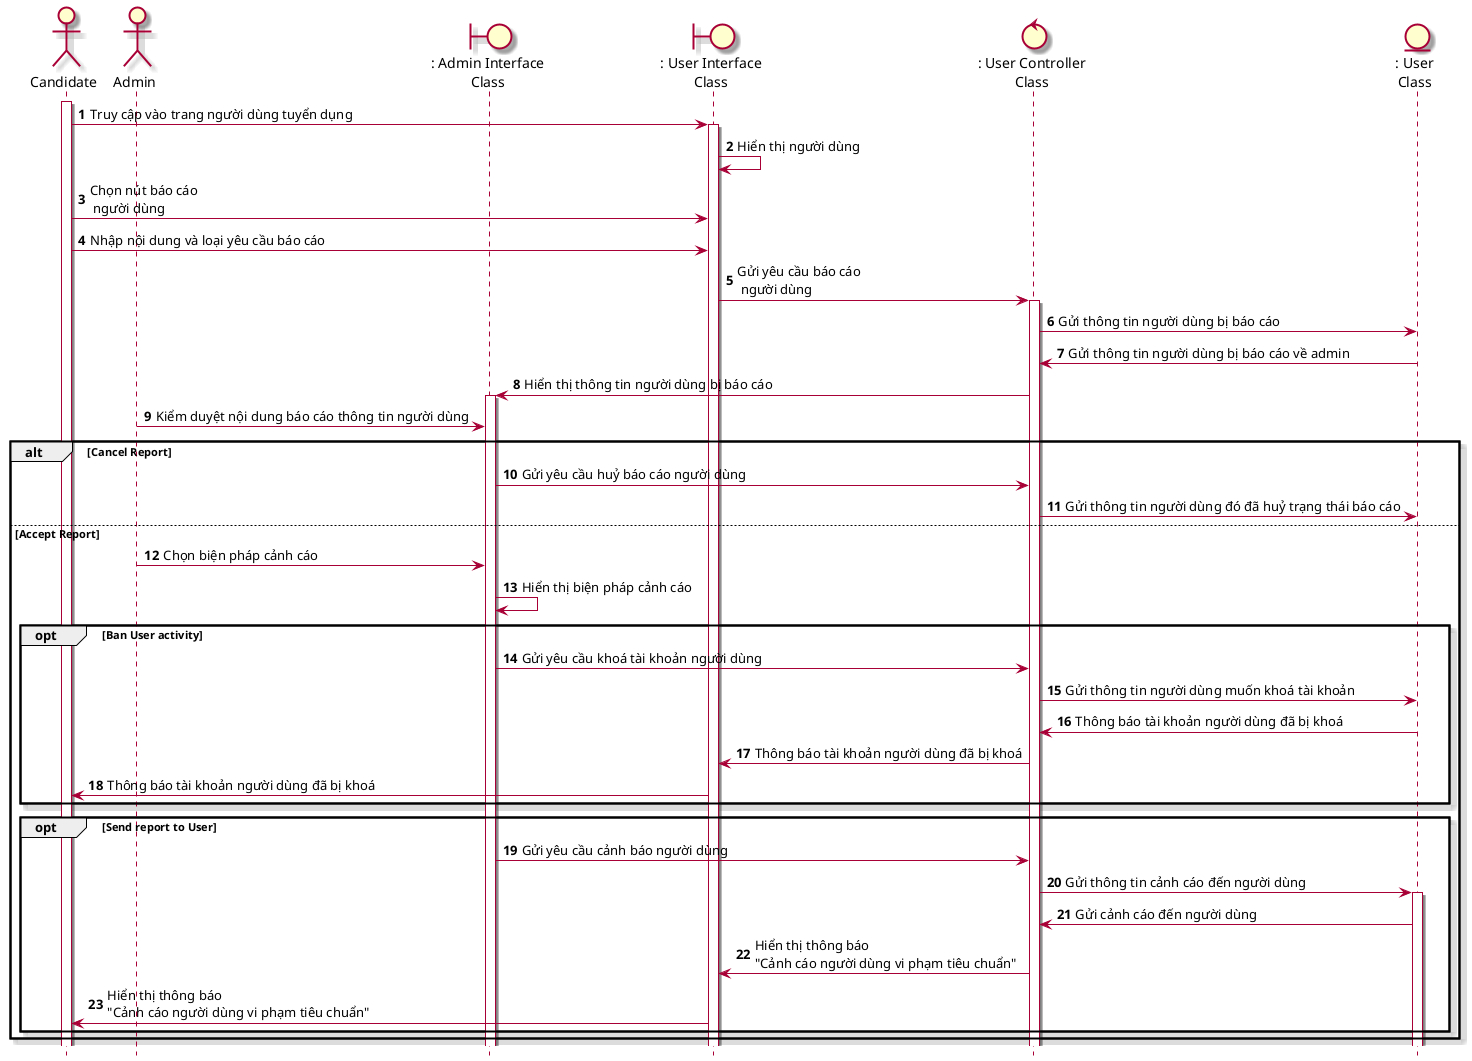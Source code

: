 @startuml SeqBaoCaoBaiDang
hide footbox
skin rose 
actor candidate as "Candidate"
actor admin as "Admin"
boundary adminInterface as ": Admin Interface\nClass"
boundary userInterface as ": User Interface\nClass"
control userController as ": User Controller\nClass"
entity User as ": User\nClass"
candidate++
autonumber
candidate-> userInterface++: Truy cập vào trang người dùng tuyển dụng
userInterface-> userInterface: Hiển thị người dùng
candidate-> userInterface: Chọn nút báo cáo\n người dùng
candidate-> userInterface: Nhập nội dung và loại yêu cầu báo cáo
userInterface-> userController++: Gửi yêu cầu báo cáo\n người dùng
userController -> User: Gửi thông tin người dùng bị báo cáo
User -> userController: Gửi thông tin người dùng bị báo cáo về admin
userController-> adminInterface++: Hiển thị thông tin người dùng bị báo cáo
admin -> adminInterface: Kiểm duyệt nội dung báo cáo thông tin người dùng
alt Cancel Report
adminInterface -> userController: Gửi yêu cầu huỷ báo cáo người dùng
userController -> User: Gửi thông tin người dùng đó đã huỷ trạng thái báo cáo
else Accept Report
admin -> adminInterface: Chọn biện pháp cảnh cáo 
adminInterface -> adminInterface: Hiển thị biện pháp cảnh cáo
opt Ban User activity
adminInterface -> userController: Gửi yêu cầu khoá tài khoản người dùng
userController -> User: Gửi thông tin người dùng muốn khoá tài khoản 
User -> userController: Thông báo tài khoản người dùng đã bị khoá
userController -> userInterface: Thông báo tài khoản người dùng đã bị khoá
userInterface -> candidate: Thông báo tài khoản người dùng đã bị khoá

end
opt Send report to User
adminInterface->userController: Gửi yêu cầu cảnh báo người dùng
userController -> User++: Gửi thông tin cảnh cáo đến người dùng
User -> userController: Gửi cảnh cáo đến người dùng 
userController -> userInterface: Hiển thị thông báo \n"Cảnh cáo người dùng vi phạm tiêu chuẩn"
userInterface -> candidate: Hiển thị thông báo \n"Cảnh cáo người dùng vi phạm tiêu chuẩn"

end
end